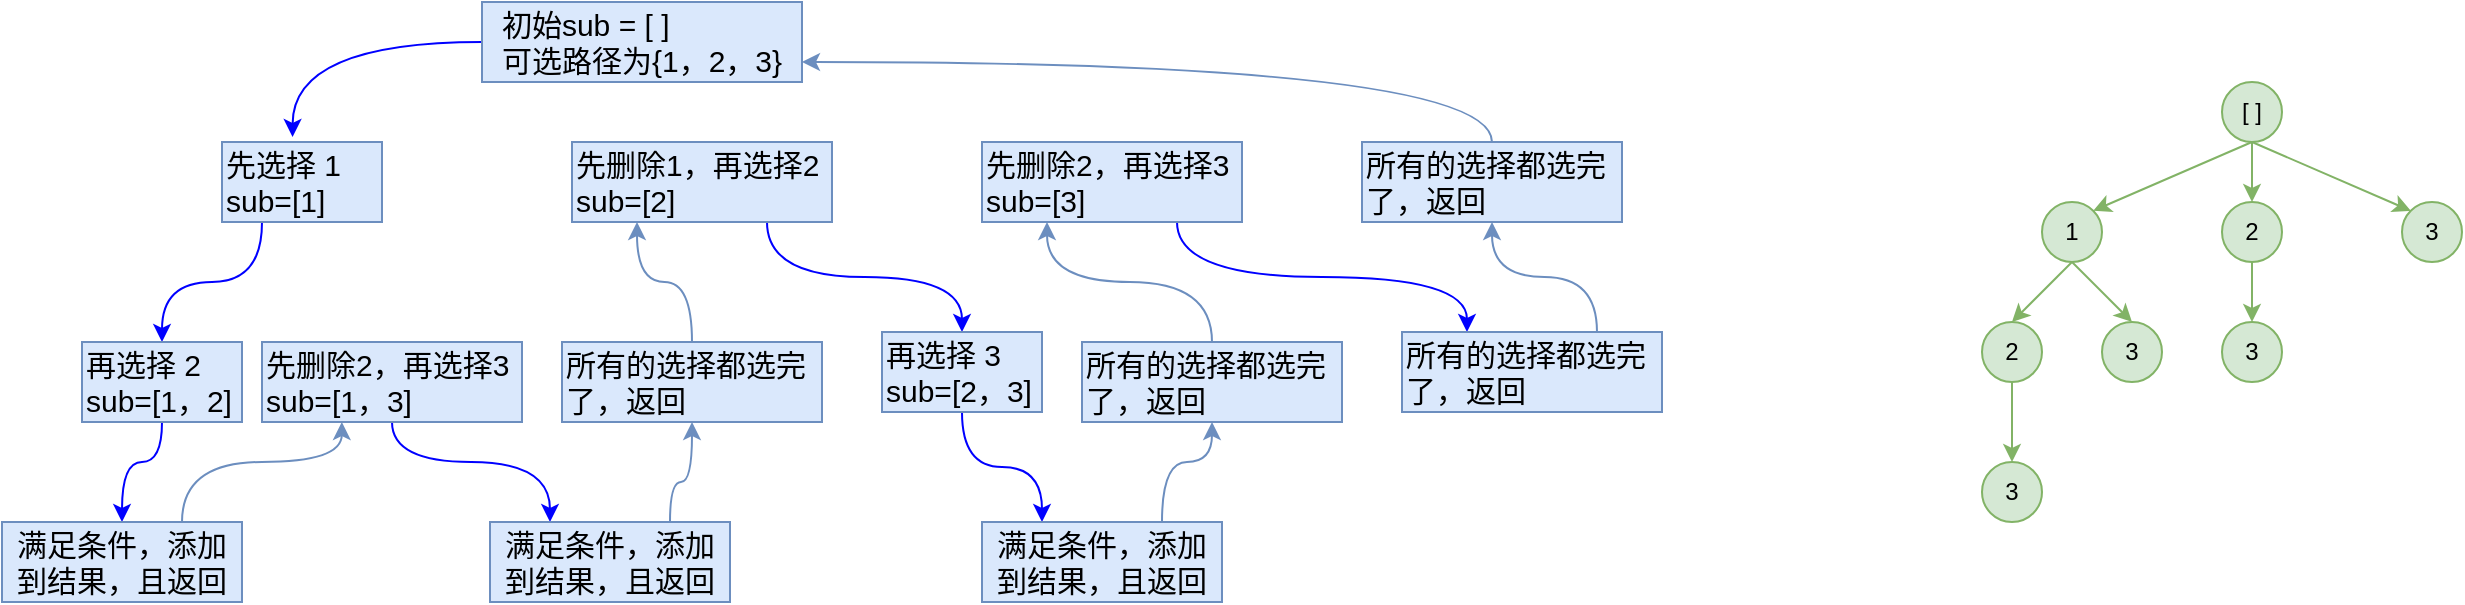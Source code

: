 <mxfile version="14.6.9" type="github">
  <diagram id="CN1HLaTHvXJTSerCfDR8" name="第 1 页">
    <mxGraphModel dx="1303" dy="743" grid="1" gridSize="10" guides="1" tooltips="1" connect="1" arrows="1" fold="1" page="1" pageScale="1" pageWidth="827" pageHeight="1169" math="0" shadow="0">
      <root>
        <mxCell id="0" />
        <mxCell id="1" parent="0" />
        <mxCell id="6P1iUBZrjP9FAu_aTaxR-9" style="edgeStyle=orthogonalEdgeStyle;rounded=0;orthogonalLoop=1;jettySize=auto;html=1;exitX=0.5;exitY=1;exitDx=0;exitDy=0;entryX=0.5;entryY=0;entryDx=0;entryDy=0;fillColor=#d5e8d4;strokeColor=#82b366;" edge="1" parent="1" source="6P1iUBZrjP9FAu_aTaxR-1" target="6P1iUBZrjP9FAu_aTaxR-3">
          <mxGeometry relative="1" as="geometry" />
        </mxCell>
        <mxCell id="6P1iUBZrjP9FAu_aTaxR-11" style="edgeStyle=none;rounded=0;orthogonalLoop=1;jettySize=auto;html=1;exitX=0.5;exitY=1;exitDx=0;exitDy=0;entryX=1;entryY=0;entryDx=0;entryDy=0;fillColor=#d5e8d4;strokeColor=#82b366;" edge="1" parent="1" source="6P1iUBZrjP9FAu_aTaxR-1" target="6P1iUBZrjP9FAu_aTaxR-2">
          <mxGeometry relative="1" as="geometry" />
        </mxCell>
        <mxCell id="6P1iUBZrjP9FAu_aTaxR-12" style="edgeStyle=none;rounded=0;orthogonalLoop=1;jettySize=auto;html=1;exitX=0.5;exitY=1;exitDx=0;exitDy=0;entryX=0;entryY=0;entryDx=0;entryDy=0;fillColor=#d5e8d4;strokeColor=#82b366;" edge="1" parent="1" source="6P1iUBZrjP9FAu_aTaxR-1" target="6P1iUBZrjP9FAu_aTaxR-4">
          <mxGeometry relative="1" as="geometry" />
        </mxCell>
        <mxCell id="6P1iUBZrjP9FAu_aTaxR-1" value="[ ]" style="ellipse;whiteSpace=wrap;html=1;aspect=fixed;fillColor=#d5e8d4;strokeColor=#82b366;" vertex="1" parent="1">
          <mxGeometry x="1160" y="170" width="30" height="30" as="geometry" />
        </mxCell>
        <mxCell id="6P1iUBZrjP9FAu_aTaxR-13" style="edgeStyle=none;rounded=0;orthogonalLoop=1;jettySize=auto;html=1;exitX=0.5;exitY=1;exitDx=0;exitDy=0;entryX=0.5;entryY=0;entryDx=0;entryDy=0;fillColor=#d5e8d4;strokeColor=#82b366;" edge="1" parent="1" source="6P1iUBZrjP9FAu_aTaxR-2" target="6P1iUBZrjP9FAu_aTaxR-5">
          <mxGeometry relative="1" as="geometry" />
        </mxCell>
        <mxCell id="6P1iUBZrjP9FAu_aTaxR-14" style="edgeStyle=none;rounded=0;orthogonalLoop=1;jettySize=auto;html=1;exitX=0.5;exitY=1;exitDx=0;exitDy=0;entryX=0.5;entryY=0;entryDx=0;entryDy=0;fillColor=#d5e8d4;strokeColor=#82b366;" edge="1" parent="1" source="6P1iUBZrjP9FAu_aTaxR-2" target="6P1iUBZrjP9FAu_aTaxR-6">
          <mxGeometry relative="1" as="geometry">
            <mxPoint x="1111" y="289" as="targetPoint" />
          </mxGeometry>
        </mxCell>
        <mxCell id="6P1iUBZrjP9FAu_aTaxR-2" value="1" style="ellipse;whiteSpace=wrap;html=1;aspect=fixed;fillColor=#d5e8d4;strokeColor=#82b366;" vertex="1" parent="1">
          <mxGeometry x="1070" y="230" width="30" height="30" as="geometry" />
        </mxCell>
        <mxCell id="6P1iUBZrjP9FAu_aTaxR-15" style="edgeStyle=none;rounded=0;orthogonalLoop=1;jettySize=auto;html=1;exitX=0.5;exitY=1;exitDx=0;exitDy=0;entryX=0.5;entryY=0;entryDx=0;entryDy=0;fillColor=#d5e8d4;strokeColor=#82b366;" edge="1" parent="1" source="6P1iUBZrjP9FAu_aTaxR-3" target="6P1iUBZrjP9FAu_aTaxR-7">
          <mxGeometry relative="1" as="geometry" />
        </mxCell>
        <mxCell id="6P1iUBZrjP9FAu_aTaxR-3" value="2" style="ellipse;whiteSpace=wrap;html=1;aspect=fixed;fillColor=#d5e8d4;strokeColor=#82b366;" vertex="1" parent="1">
          <mxGeometry x="1160" y="230" width="30" height="30" as="geometry" />
        </mxCell>
        <mxCell id="6P1iUBZrjP9FAu_aTaxR-4" value="3" style="ellipse;whiteSpace=wrap;html=1;aspect=fixed;fillColor=#d5e8d4;strokeColor=#82b366;" vertex="1" parent="1">
          <mxGeometry x="1250" y="230" width="30" height="30" as="geometry" />
        </mxCell>
        <mxCell id="6P1iUBZrjP9FAu_aTaxR-16" style="edgeStyle=none;rounded=0;orthogonalLoop=1;jettySize=auto;html=1;exitX=0.5;exitY=1;exitDx=0;exitDy=0;entryX=0.5;entryY=0;entryDx=0;entryDy=0;fillColor=#d5e8d4;strokeColor=#82b366;" edge="1" parent="1" source="6P1iUBZrjP9FAu_aTaxR-5" target="6P1iUBZrjP9FAu_aTaxR-8">
          <mxGeometry relative="1" as="geometry" />
        </mxCell>
        <mxCell id="6P1iUBZrjP9FAu_aTaxR-5" value="2" style="ellipse;whiteSpace=wrap;html=1;aspect=fixed;fillColor=#d5e8d4;strokeColor=#82b366;" vertex="1" parent="1">
          <mxGeometry x="1040" y="290" width="30" height="30" as="geometry" />
        </mxCell>
        <mxCell id="6P1iUBZrjP9FAu_aTaxR-6" value="3" style="ellipse;whiteSpace=wrap;html=1;aspect=fixed;fillColor=#d5e8d4;strokeColor=#82b366;" vertex="1" parent="1">
          <mxGeometry x="1100" y="290" width="30" height="30" as="geometry" />
        </mxCell>
        <mxCell id="6P1iUBZrjP9FAu_aTaxR-7" value="3" style="ellipse;whiteSpace=wrap;html=1;aspect=fixed;fillColor=#d5e8d4;strokeColor=#82b366;" vertex="1" parent="1">
          <mxGeometry x="1160" y="290" width="30" height="30" as="geometry" />
        </mxCell>
        <mxCell id="6P1iUBZrjP9FAu_aTaxR-8" value="3" style="ellipse;whiteSpace=wrap;html=1;aspect=fixed;fillColor=#d5e8d4;strokeColor=#82b366;" vertex="1" parent="1">
          <mxGeometry x="1040" y="360" width="30" height="30" as="geometry" />
        </mxCell>
        <mxCell id="6P1iUBZrjP9FAu_aTaxR-26" style="edgeStyle=orthogonalEdgeStyle;curved=1;rounded=0;orthogonalLoop=1;jettySize=auto;html=1;exitX=0;exitY=0.5;exitDx=0;exitDy=0;entryX=0.441;entryY=-0.063;entryDx=0;entryDy=0;entryPerimeter=0;fillColor=#dae8fc;strokeColor=#0000FF;" edge="1" parent="1" source="6P1iUBZrjP9FAu_aTaxR-17" target="6P1iUBZrjP9FAu_aTaxR-18">
          <mxGeometry relative="1" as="geometry" />
        </mxCell>
        <mxCell id="6P1iUBZrjP9FAu_aTaxR-17" value="&lt;div style=&quot;text-align: left ; font-size: 15px&quot;&gt;&lt;font style=&quot;font-size: 15px&quot;&gt;初始sub = [ ]&lt;/font&gt;&lt;/div&gt;&lt;font style=&quot;font-size: 15px&quot;&gt;&lt;div style=&quot;text-align: left&quot;&gt;可选路径为{1，2，3}&lt;/div&gt;&lt;/font&gt;" style="text;html=1;strokeColor=#6c8ebf;fillColor=#dae8fc;align=center;verticalAlign=middle;whiteSpace=wrap;rounded=0;" vertex="1" parent="1">
          <mxGeometry x="290" y="130" width="160" height="40" as="geometry" />
        </mxCell>
        <mxCell id="6P1iUBZrjP9FAu_aTaxR-27" style="edgeStyle=orthogonalEdgeStyle;curved=1;rounded=0;orthogonalLoop=1;jettySize=auto;html=1;exitX=0.25;exitY=1;exitDx=0;exitDy=0;entryX=0.5;entryY=0;entryDx=0;entryDy=0;fillColor=#dae8fc;strokeColor=#0000FF;" edge="1" parent="1" source="6P1iUBZrjP9FAu_aTaxR-18" target="6P1iUBZrjP9FAu_aTaxR-19">
          <mxGeometry relative="1" as="geometry">
            <Array as="points">
              <mxPoint x="180" y="270" />
              <mxPoint x="130" y="270" />
            </Array>
          </mxGeometry>
        </mxCell>
        <mxCell id="6P1iUBZrjP9FAu_aTaxR-18" value="&lt;font style=&quot;font-size: 15px&quot;&gt;先选择 1&lt;br&gt;sub=[1]&lt;/font&gt;" style="text;html=1;strokeColor=#6c8ebf;fillColor=#dae8fc;align=left;verticalAlign=middle;whiteSpace=wrap;rounded=0;" vertex="1" parent="1">
          <mxGeometry x="160" y="200" width="80" height="40" as="geometry" />
        </mxCell>
        <mxCell id="6P1iUBZrjP9FAu_aTaxR-28" style="edgeStyle=orthogonalEdgeStyle;curved=1;rounded=0;orthogonalLoop=1;jettySize=auto;html=1;exitX=0.5;exitY=1;exitDx=0;exitDy=0;entryX=0.5;entryY=0;entryDx=0;entryDy=0;fillColor=#dae8fc;strokeColor=#0000FF;" edge="1" parent="1" source="6P1iUBZrjP9FAu_aTaxR-19" target="6P1iUBZrjP9FAu_aTaxR-20">
          <mxGeometry relative="1" as="geometry">
            <Array as="points">
              <mxPoint x="130" y="360" />
              <mxPoint x="110" y="360" />
            </Array>
          </mxGeometry>
        </mxCell>
        <mxCell id="6P1iUBZrjP9FAu_aTaxR-19" value="&lt;font style=&quot;font-size: 15px&quot;&gt;再选择 2&lt;br&gt;sub=[1，2]&lt;/font&gt;" style="text;html=1;strokeColor=#6c8ebf;fillColor=#dae8fc;align=left;verticalAlign=middle;whiteSpace=wrap;rounded=0;" vertex="1" parent="1">
          <mxGeometry x="90" y="300" width="80" height="40" as="geometry" />
        </mxCell>
        <mxCell id="6P1iUBZrjP9FAu_aTaxR-30" style="edgeStyle=orthogonalEdgeStyle;curved=1;rounded=0;orthogonalLoop=1;jettySize=auto;html=1;exitX=0.75;exitY=0;exitDx=0;exitDy=0;entryX=0.307;entryY=1.001;entryDx=0;entryDy=0;entryPerimeter=0;fillColor=#dae8fc;strokeColor=#6c8ebf;" edge="1" parent="1" source="6P1iUBZrjP9FAu_aTaxR-20" target="6P1iUBZrjP9FAu_aTaxR-29">
          <mxGeometry relative="1" as="geometry">
            <Array as="points">
              <mxPoint x="140" y="360" />
              <mxPoint x="220" y="360" />
            </Array>
          </mxGeometry>
        </mxCell>
        <mxCell id="6P1iUBZrjP9FAu_aTaxR-20" value="&lt;span style=&quot;font-size: 15px&quot;&gt;满足条件，添加到结果，且返回&lt;/span&gt;" style="text;html=1;strokeColor=#6c8ebf;fillColor=#dae8fc;align=center;verticalAlign=middle;whiteSpace=wrap;rounded=0;" vertex="1" parent="1">
          <mxGeometry x="50" y="390" width="120" height="40" as="geometry" />
        </mxCell>
        <mxCell id="6P1iUBZrjP9FAu_aTaxR-32" style="edgeStyle=orthogonalEdgeStyle;curved=1;rounded=0;orthogonalLoop=1;jettySize=auto;html=1;exitX=0.5;exitY=1;exitDx=0;exitDy=0;entryX=0.25;entryY=0;entryDx=0;entryDy=0;fillColor=#dae8fc;strokeColor=#0000FF;" edge="1" parent="1" source="6P1iUBZrjP9FAu_aTaxR-29" target="6P1iUBZrjP9FAu_aTaxR-31">
          <mxGeometry relative="1" as="geometry">
            <Array as="points">
              <mxPoint x="245" y="360" />
              <mxPoint x="324" y="360" />
            </Array>
          </mxGeometry>
        </mxCell>
        <mxCell id="6P1iUBZrjP9FAu_aTaxR-29" value="&lt;font style=&quot;font-size: 15px&quot;&gt;先删除2，再选择3&lt;br&gt;sub=[1，3]&lt;/font&gt;" style="text;html=1;strokeColor=#6c8ebf;fillColor=#dae8fc;align=left;verticalAlign=middle;whiteSpace=wrap;rounded=0;" vertex="1" parent="1">
          <mxGeometry x="180" y="300" width="130" height="40" as="geometry" />
        </mxCell>
        <mxCell id="6P1iUBZrjP9FAu_aTaxR-37" style="edgeStyle=orthogonalEdgeStyle;curved=1;rounded=0;orthogonalLoop=1;jettySize=auto;html=1;exitX=0.75;exitY=0;exitDx=0;exitDy=0;entryX=0.5;entryY=1;entryDx=0;entryDy=0;fillColor=#dae8fc;strokeColor=#6c8ebf;" edge="1" parent="1" source="6P1iUBZrjP9FAu_aTaxR-31" target="6P1iUBZrjP9FAu_aTaxR-34">
          <mxGeometry relative="1" as="geometry">
            <Array as="points">
              <mxPoint x="384" y="370" />
              <mxPoint x="395" y="370" />
            </Array>
          </mxGeometry>
        </mxCell>
        <mxCell id="6P1iUBZrjP9FAu_aTaxR-31" value="&lt;span style=&quot;font-size: 15px&quot;&gt;满足条件，添加到结果，且返回&lt;/span&gt;" style="text;html=1;strokeColor=#6c8ebf;fillColor=#dae8fc;align=center;verticalAlign=middle;whiteSpace=wrap;rounded=0;" vertex="1" parent="1">
          <mxGeometry x="294" y="390" width="120" height="40" as="geometry" />
        </mxCell>
        <mxCell id="6P1iUBZrjP9FAu_aTaxR-36" style="edgeStyle=orthogonalEdgeStyle;curved=1;rounded=0;orthogonalLoop=1;jettySize=auto;html=1;exitX=0.5;exitY=0;exitDx=0;exitDy=0;entryX=0.25;entryY=1;entryDx=0;entryDy=0;fillColor=#dae8fc;strokeColor=#6c8ebf;" edge="1" parent="1" source="6P1iUBZrjP9FAu_aTaxR-34" target="6P1iUBZrjP9FAu_aTaxR-35">
          <mxGeometry relative="1" as="geometry" />
        </mxCell>
        <mxCell id="6P1iUBZrjP9FAu_aTaxR-34" value="&lt;span style=&quot;font-size: 15px&quot;&gt;所有的选择都选完了，返回&lt;/span&gt;" style="text;html=1;strokeColor=#6c8ebf;fillColor=#dae8fc;align=left;verticalAlign=middle;whiteSpace=wrap;rounded=0;" vertex="1" parent="1">
          <mxGeometry x="330" y="300" width="130" height="40" as="geometry" />
        </mxCell>
        <mxCell id="6P1iUBZrjP9FAu_aTaxR-39" style="edgeStyle=orthogonalEdgeStyle;curved=1;rounded=0;orthogonalLoop=1;jettySize=auto;html=1;exitX=0.75;exitY=1;exitDx=0;exitDy=0;entryX=0.5;entryY=0;entryDx=0;entryDy=0;fillColor=#dae8fc;strokeColor=#0000FF;" edge="1" parent="1" source="6P1iUBZrjP9FAu_aTaxR-35" target="6P1iUBZrjP9FAu_aTaxR-38">
          <mxGeometry relative="1" as="geometry" />
        </mxCell>
        <mxCell id="6P1iUBZrjP9FAu_aTaxR-35" value="&lt;font style=&quot;font-size: 15px&quot;&gt;先删除1，再选择2&lt;br&gt;sub=[2]&lt;/font&gt;" style="text;html=1;strokeColor=#6c8ebf;fillColor=#dae8fc;align=left;verticalAlign=middle;whiteSpace=wrap;rounded=0;" vertex="1" parent="1">
          <mxGeometry x="335" y="200" width="130" height="40" as="geometry" />
        </mxCell>
        <mxCell id="6P1iUBZrjP9FAu_aTaxR-41" style="edgeStyle=orthogonalEdgeStyle;curved=1;rounded=0;orthogonalLoop=1;jettySize=auto;html=1;exitX=0.5;exitY=1;exitDx=0;exitDy=0;entryX=0.25;entryY=0;entryDx=0;entryDy=0;fillColor=#dae8fc;strokeColor=#0000FF;" edge="1" parent="1" source="6P1iUBZrjP9FAu_aTaxR-38" target="6P1iUBZrjP9FAu_aTaxR-40">
          <mxGeometry relative="1" as="geometry" />
        </mxCell>
        <mxCell id="6P1iUBZrjP9FAu_aTaxR-38" value="&lt;font style=&quot;font-size: 15px&quot;&gt;再选择 3&lt;br&gt;sub=[2，3]&lt;/font&gt;" style="text;html=1;strokeColor=#6c8ebf;fillColor=#dae8fc;align=left;verticalAlign=middle;whiteSpace=wrap;rounded=0;" vertex="1" parent="1">
          <mxGeometry x="490" y="295" width="80" height="40" as="geometry" />
        </mxCell>
        <mxCell id="6P1iUBZrjP9FAu_aTaxR-43" style="edgeStyle=orthogonalEdgeStyle;curved=1;rounded=0;orthogonalLoop=1;jettySize=auto;html=1;exitX=0.75;exitY=0;exitDx=0;exitDy=0;entryX=0.5;entryY=1;entryDx=0;entryDy=0;fillColor=#dae8fc;strokeColor=#6c8ebf;" edge="1" parent="1" source="6P1iUBZrjP9FAu_aTaxR-40" target="6P1iUBZrjP9FAu_aTaxR-42">
          <mxGeometry relative="1" as="geometry">
            <Array as="points">
              <mxPoint x="630" y="360" />
              <mxPoint x="655" y="360" />
            </Array>
          </mxGeometry>
        </mxCell>
        <mxCell id="6P1iUBZrjP9FAu_aTaxR-40" value="&lt;span style=&quot;font-size: 15px&quot;&gt;满足条件，添加到结果，且返回&lt;/span&gt;" style="text;html=1;strokeColor=#6c8ebf;fillColor=#dae8fc;align=center;verticalAlign=middle;whiteSpace=wrap;rounded=0;" vertex="1" parent="1">
          <mxGeometry x="540" y="390" width="120" height="40" as="geometry" />
        </mxCell>
        <mxCell id="6P1iUBZrjP9FAu_aTaxR-44" style="edgeStyle=orthogonalEdgeStyle;curved=1;rounded=0;orthogonalLoop=1;jettySize=auto;html=1;exitX=0.5;exitY=0;exitDx=0;exitDy=0;fillColor=#dae8fc;strokeColor=#6c8ebf;entryX=0.25;entryY=1;entryDx=0;entryDy=0;" edge="1" parent="1" source="6P1iUBZrjP9FAu_aTaxR-42" target="6P1iUBZrjP9FAu_aTaxR-45">
          <mxGeometry relative="1" as="geometry">
            <mxPoint x="600" y="260" as="targetPoint" />
          </mxGeometry>
        </mxCell>
        <mxCell id="6P1iUBZrjP9FAu_aTaxR-42" value="&lt;span style=&quot;font-size: 15px&quot;&gt;所有的选择都选完了，返回&lt;/span&gt;" style="text;html=1;strokeColor=#6c8ebf;fillColor=#dae8fc;align=left;verticalAlign=middle;whiteSpace=wrap;rounded=0;" vertex="1" parent="1">
          <mxGeometry x="590" y="300" width="130" height="40" as="geometry" />
        </mxCell>
        <mxCell id="6P1iUBZrjP9FAu_aTaxR-47" style="edgeStyle=orthogonalEdgeStyle;curved=1;rounded=0;orthogonalLoop=1;jettySize=auto;html=1;exitX=0.75;exitY=1;exitDx=0;exitDy=0;entryX=0.25;entryY=0;entryDx=0;entryDy=0;fillColor=#dae8fc;strokeColor=#0000FF;" edge="1" parent="1" source="6P1iUBZrjP9FAu_aTaxR-45" target="6P1iUBZrjP9FAu_aTaxR-46">
          <mxGeometry relative="1" as="geometry" />
        </mxCell>
        <mxCell id="6P1iUBZrjP9FAu_aTaxR-45" value="&lt;font style=&quot;font-size: 15px&quot;&gt;先删除2，再选择3&lt;br&gt;sub=[3]&lt;/font&gt;" style="text;html=1;strokeColor=#6c8ebf;fillColor=#dae8fc;align=left;verticalAlign=middle;whiteSpace=wrap;rounded=0;" vertex="1" parent="1">
          <mxGeometry x="540" y="200" width="130" height="40" as="geometry" />
        </mxCell>
        <mxCell id="6P1iUBZrjP9FAu_aTaxR-49" style="edgeStyle=orthogonalEdgeStyle;curved=1;rounded=0;orthogonalLoop=1;jettySize=auto;html=1;exitX=0.75;exitY=0;exitDx=0;exitDy=0;entryX=0.5;entryY=1;entryDx=0;entryDy=0;fillColor=#dae8fc;strokeColor=#6c8ebf;" edge="1" parent="1" source="6P1iUBZrjP9FAu_aTaxR-46" target="6P1iUBZrjP9FAu_aTaxR-48">
          <mxGeometry relative="1" as="geometry" />
        </mxCell>
        <mxCell id="6P1iUBZrjP9FAu_aTaxR-46" value="&lt;span style=&quot;font-size: 15px&quot;&gt;所有的选择都选完了，返回&lt;/span&gt;" style="text;html=1;strokeColor=#6c8ebf;fillColor=#dae8fc;align=left;verticalAlign=middle;whiteSpace=wrap;rounded=0;" vertex="1" parent="1">
          <mxGeometry x="750" y="295" width="130" height="40" as="geometry" />
        </mxCell>
        <mxCell id="6P1iUBZrjP9FAu_aTaxR-50" style="edgeStyle=orthogonalEdgeStyle;curved=1;rounded=0;orthogonalLoop=1;jettySize=auto;html=1;exitX=0.5;exitY=0;exitDx=0;exitDy=0;entryX=1;entryY=0.75;entryDx=0;entryDy=0;fillColor=#dae8fc;strokeColor=#6c8ebf;" edge="1" parent="1" source="6P1iUBZrjP9FAu_aTaxR-48" target="6P1iUBZrjP9FAu_aTaxR-17">
          <mxGeometry relative="1" as="geometry">
            <mxPoint x="460" y="150" as="targetPoint" />
          </mxGeometry>
        </mxCell>
        <mxCell id="6P1iUBZrjP9FAu_aTaxR-48" value="&lt;span style=&quot;font-size: 15px&quot;&gt;所有的选择都选完了，返回&lt;/span&gt;" style="text;html=1;strokeColor=#6c8ebf;fillColor=#dae8fc;align=left;verticalAlign=middle;whiteSpace=wrap;rounded=0;" vertex="1" parent="1">
          <mxGeometry x="730" y="200" width="130" height="40" as="geometry" />
        </mxCell>
      </root>
    </mxGraphModel>
  </diagram>
</mxfile>
